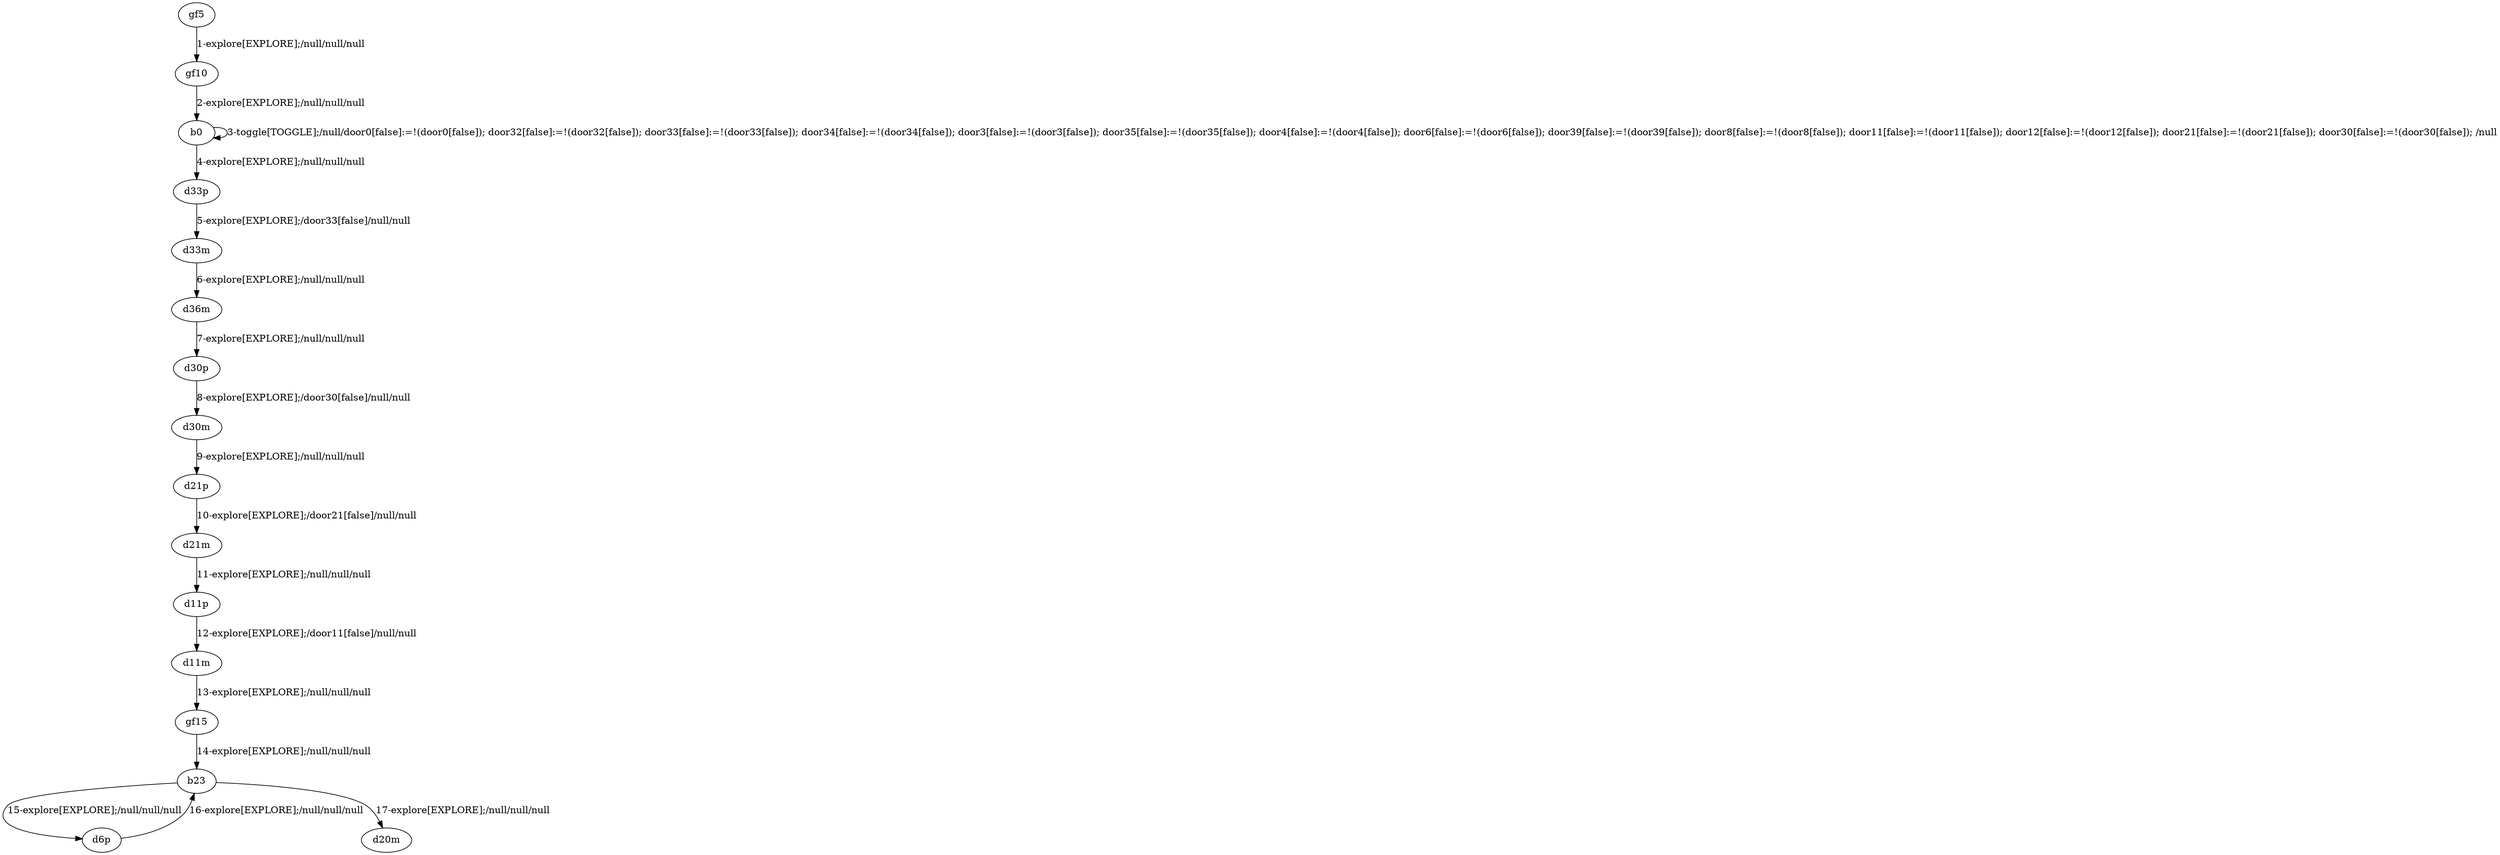 # Total number of goals covered by this test: 2
# d6p --> b23
# b23 --> d6p

digraph g {
"gf5" -> "gf10" [label = "1-explore[EXPLORE];/null/null/null"];
"gf10" -> "b0" [label = "2-explore[EXPLORE];/null/null/null"];
"b0" -> "b0" [label = "3-toggle[TOGGLE];/null/door0[false]:=!(door0[false]); door32[false]:=!(door32[false]); door33[false]:=!(door33[false]); door34[false]:=!(door34[false]); door3[false]:=!(door3[false]); door35[false]:=!(door35[false]); door4[false]:=!(door4[false]); door6[false]:=!(door6[false]); door39[false]:=!(door39[false]); door8[false]:=!(door8[false]); door11[false]:=!(door11[false]); door12[false]:=!(door12[false]); door21[false]:=!(door21[false]); door30[false]:=!(door30[false]); /null"];
"b0" -> "d33p" [label = "4-explore[EXPLORE];/null/null/null"];
"d33p" -> "d33m" [label = "5-explore[EXPLORE];/door33[false]/null/null"];
"d33m" -> "d36m" [label = "6-explore[EXPLORE];/null/null/null"];
"d36m" -> "d30p" [label = "7-explore[EXPLORE];/null/null/null"];
"d30p" -> "d30m" [label = "8-explore[EXPLORE];/door30[false]/null/null"];
"d30m" -> "d21p" [label = "9-explore[EXPLORE];/null/null/null"];
"d21p" -> "d21m" [label = "10-explore[EXPLORE];/door21[false]/null/null"];
"d21m" -> "d11p" [label = "11-explore[EXPLORE];/null/null/null"];
"d11p" -> "d11m" [label = "12-explore[EXPLORE];/door11[false]/null/null"];
"d11m" -> "gf15" [label = "13-explore[EXPLORE];/null/null/null"];
"gf15" -> "b23" [label = "14-explore[EXPLORE];/null/null/null"];
"b23" -> "d6p" [label = "15-explore[EXPLORE];/null/null/null"];
"d6p" -> "b23" [label = "16-explore[EXPLORE];/null/null/null"];
"b23" -> "d20m" [label = "17-explore[EXPLORE];/null/null/null"];
}